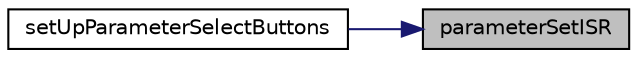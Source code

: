 digraph "parameterSetISR"
{
 // LATEX_PDF_SIZE
  edge [fontname="Helvetica",fontsize="10",labelfontname="Helvetica",labelfontsize="10"];
  node [fontname="Helvetica",fontsize="10",shape=record];
  rankdir="RL";
  Node1 [label="parameterSetISR",height=0.2,width=0.4,color="black", fillcolor="grey75", style="filled", fontcolor="black",tooltip=" "];
  Node1 -> Node2 [dir="back",color="midnightblue",fontsize="10",style="solid",fontname="Helvetica"];
  Node2 [label="setUpParameterSelectButtons",height=0.2,width=0.4,color="black", fillcolor="white", style="filled",URL="$update_user_parameters_8h.html#a3e3e551bbfda8939fd4a6b27dd8316b3",tooltip=" "];
}
